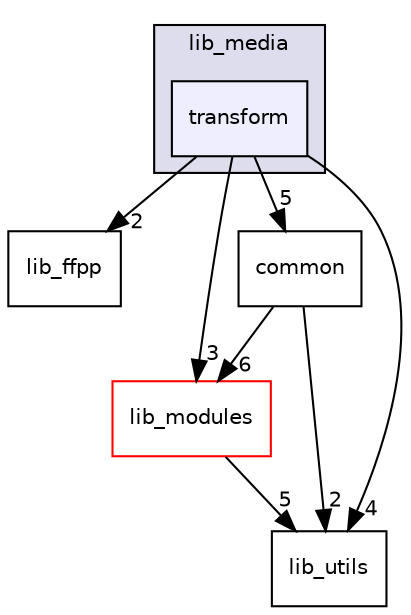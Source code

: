 digraph "transform" {
  compound=true
  node [ fontsize="10", fontname="Helvetica"];
  edge [ labelfontsize="10", labelfontname="Helvetica"];
  subgraph clusterdir_4ee8d800e6bc95c0172b2b45e324b930 {
    graph [ bgcolor="#ddddee", pencolor="black", label="lib_media" fontname="Helvetica", fontsize="10", URL="dir_4ee8d800e6bc95c0172b2b45e324b930.html"]
  dir_ee7e1dfee766e4bd50108699a87a22cc [shape=box, label="transform", style="filled", fillcolor="#eeeeff", pencolor="black", URL="dir_ee7e1dfee766e4bd50108699a87a22cc.html"];
  }
  dir_c1721b23407fe46a86aeeabdee58d862 [shape=box label="lib_ffpp" URL="dir_c1721b23407fe46a86aeeabdee58d862.html"];
  dir_77db9afa26da3a63b7844072828be5c7 [shape=box label="common" URL="dir_77db9afa26da3a63b7844072828be5c7.html"];
  dir_e3d70ae8158957779c7fc9bbac2effda [shape=box label="lib_modules" fillcolor="white" style="filled" color="red" URL="dir_e3d70ae8158957779c7fc9bbac2effda.html"];
  dir_c17dc64c98cba5e3a5d53b0eb213fc8d [shape=box label="lib_utils" URL="dir_c17dc64c98cba5e3a5d53b0eb213fc8d.html"];
  dir_77db9afa26da3a63b7844072828be5c7->dir_e3d70ae8158957779c7fc9bbac2effda [headlabel="6", labeldistance=1.5 headhref="dir_000024_000001.html"];
  dir_77db9afa26da3a63b7844072828be5c7->dir_c17dc64c98cba5e3a5d53b0eb213fc8d [headlabel="2", labeldistance=1.5 headhref="dir_000024_000016.html"];
  dir_e3d70ae8158957779c7fc9bbac2effda->dir_c17dc64c98cba5e3a5d53b0eb213fc8d [headlabel="5", labeldistance=1.5 headhref="dir_000001_000016.html"];
  dir_ee7e1dfee766e4bd50108699a87a22cc->dir_c1721b23407fe46a86aeeabdee58d862 [headlabel="2", labeldistance=1.5 headhref="dir_000005_000012.html"];
  dir_ee7e1dfee766e4bd50108699a87a22cc->dir_77db9afa26da3a63b7844072828be5c7 [headlabel="5", labeldistance=1.5 headhref="dir_000005_000024.html"];
  dir_ee7e1dfee766e4bd50108699a87a22cc->dir_e3d70ae8158957779c7fc9bbac2effda [headlabel="3", labeldistance=1.5 headhref="dir_000005_000001.html"];
  dir_ee7e1dfee766e4bd50108699a87a22cc->dir_c17dc64c98cba5e3a5d53b0eb213fc8d [headlabel="4", labeldistance=1.5 headhref="dir_000005_000016.html"];
}
